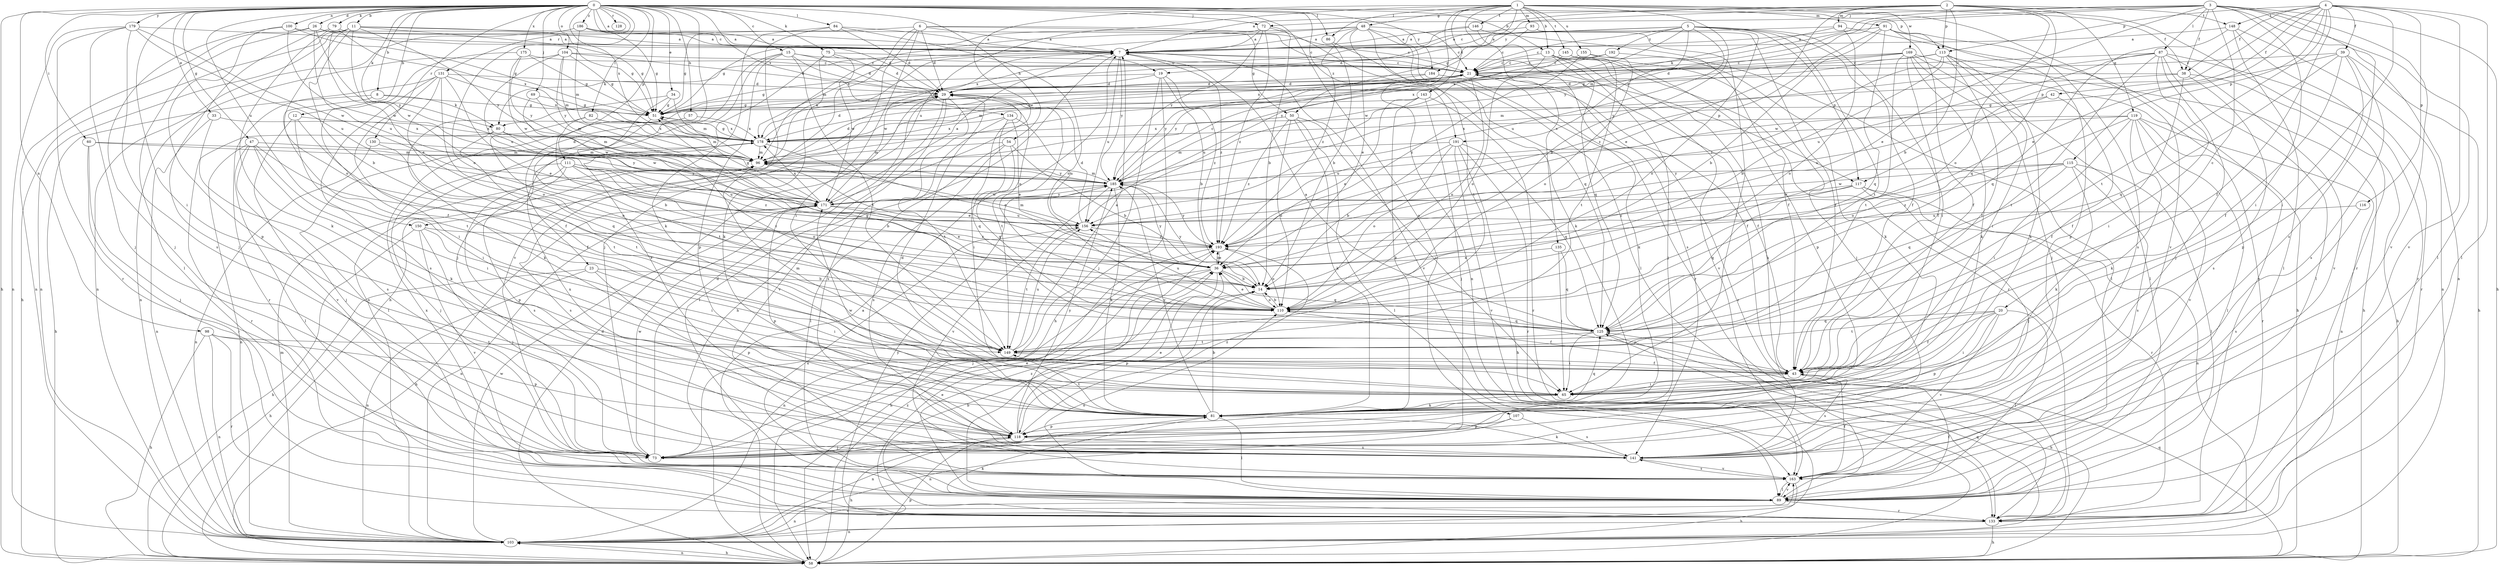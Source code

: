strict digraph  {
0;
1;
2;
3;
4;
5;
6;
7;
8;
11;
12;
13;
14;
15;
19;
20;
21;
23;
26;
29;
33;
34;
36;
38;
39;
42;
43;
47;
48;
50;
51;
54;
57;
58;
60;
65;
69;
72;
73;
75;
79;
80;
81;
82;
84;
86;
87;
89;
91;
93;
94;
96;
98;
100;
103;
104;
107;
110;
111;
113;
115;
116;
117;
118;
119;
125;
128;
130;
131;
133;
134;
135;
141;
143;
145;
146;
148;
149;
150;
155;
156;
163;
169;
171;
175;
178;
179;
184;
185;
186;
191;
192;
193;
0 -> 7  [label=a];
0 -> 8  [label=b];
0 -> 11  [label=b];
0 -> 12  [label=b];
0 -> 13  [label=b];
0 -> 15  [label=c];
0 -> 19  [label=c];
0 -> 23  [label=d];
0 -> 26  [label=d];
0 -> 33  [label=e];
0 -> 34  [label=e];
0 -> 47  [label=g];
0 -> 54  [label=h];
0 -> 57  [label=h];
0 -> 58  [label=h];
0 -> 60  [label=i];
0 -> 65  [label=i];
0 -> 69  [label=j];
0 -> 72  [label=j];
0 -> 75  [label=k];
0 -> 79  [label=k];
0 -> 80  [label=k];
0 -> 82  [label=l];
0 -> 84  [label=l];
0 -> 86  [label=l];
0 -> 98  [label=n];
0 -> 100  [label=n];
0 -> 104  [label=o];
0 -> 107  [label=o];
0 -> 110  [label=o];
0 -> 111  [label=p];
0 -> 113  [label=p];
0 -> 128  [label=r];
0 -> 130  [label=r];
0 -> 131  [label=r];
0 -> 134  [label=s];
0 -> 150  [label=u];
0 -> 175  [label=x];
0 -> 178  [label=x];
0 -> 179  [label=y];
0 -> 184  [label=y];
0 -> 186  [label=z];
0 -> 191  [label=z];
1 -> 13  [label=b];
1 -> 14  [label=b];
1 -> 38  [label=f];
1 -> 48  [label=g];
1 -> 50  [label=g];
1 -> 86  [label=l];
1 -> 91  [label=m];
1 -> 93  [label=m];
1 -> 103  [label=n];
1 -> 135  [label=s];
1 -> 143  [label=t];
1 -> 145  [label=t];
1 -> 146  [label=t];
1 -> 150  [label=u];
1 -> 155  [label=u];
1 -> 163  [label=v];
1 -> 169  [label=w];
1 -> 171  [label=w];
2 -> 7  [label=a];
2 -> 14  [label=b];
2 -> 19  [label=c];
2 -> 36  [label=e];
2 -> 94  [label=m];
2 -> 110  [label=o];
2 -> 113  [label=p];
2 -> 119  [label=q];
2 -> 125  [label=q];
2 -> 133  [label=r];
2 -> 148  [label=t];
2 -> 184  [label=y];
3 -> 20  [label=c];
3 -> 36  [label=e];
3 -> 38  [label=f];
3 -> 58  [label=h];
3 -> 65  [label=i];
3 -> 72  [label=j];
3 -> 80  [label=k];
3 -> 87  [label=l];
3 -> 89  [label=l];
3 -> 96  [label=m];
3 -> 103  [label=n];
3 -> 141  [label=s];
3 -> 163  [label=v];
3 -> 185  [label=y];
4 -> 36  [label=e];
4 -> 38  [label=f];
4 -> 39  [label=f];
4 -> 42  [label=f];
4 -> 43  [label=f];
4 -> 65  [label=i];
4 -> 89  [label=l];
4 -> 113  [label=p];
4 -> 115  [label=p];
4 -> 116  [label=p];
4 -> 117  [label=p];
4 -> 148  [label=t];
4 -> 149  [label=t];
4 -> 163  [label=v];
5 -> 7  [label=a];
5 -> 21  [label=c];
5 -> 29  [label=d];
5 -> 43  [label=f];
5 -> 65  [label=i];
5 -> 110  [label=o];
5 -> 117  [label=p];
5 -> 149  [label=t];
5 -> 156  [label=u];
5 -> 171  [label=w];
5 -> 191  [label=z];
5 -> 192  [label=z];
6 -> 7  [label=a];
6 -> 21  [label=c];
6 -> 29  [label=d];
6 -> 50  [label=g];
6 -> 51  [label=g];
6 -> 58  [label=h];
6 -> 65  [label=i];
6 -> 73  [label=j];
7 -> 21  [label=c];
7 -> 58  [label=h];
7 -> 80  [label=k];
7 -> 117  [label=p];
7 -> 156  [label=u];
7 -> 163  [label=v];
7 -> 171  [label=w];
7 -> 185  [label=y];
7 -> 193  [label=z];
8 -> 51  [label=g];
8 -> 58  [label=h];
8 -> 80  [label=k];
8 -> 149  [label=t];
11 -> 7  [label=a];
11 -> 14  [label=b];
11 -> 29  [label=d];
11 -> 36  [label=e];
11 -> 51  [label=g];
11 -> 58  [label=h];
11 -> 103  [label=n];
11 -> 110  [label=o];
11 -> 185  [label=y];
12 -> 43  [label=f];
12 -> 65  [label=i];
12 -> 163  [label=v];
12 -> 178  [label=x];
13 -> 21  [label=c];
13 -> 73  [label=j];
13 -> 110  [label=o];
13 -> 125  [label=q];
13 -> 133  [label=r];
13 -> 141  [label=s];
13 -> 163  [label=v];
14 -> 110  [label=o];
14 -> 118  [label=p];
14 -> 185  [label=y];
15 -> 21  [label=c];
15 -> 29  [label=d];
15 -> 73  [label=j];
15 -> 103  [label=n];
15 -> 110  [label=o];
15 -> 118  [label=p];
15 -> 149  [label=t];
19 -> 14  [label=b];
19 -> 29  [label=d];
19 -> 51  [label=g];
19 -> 58  [label=h];
19 -> 73  [label=j];
19 -> 193  [label=z];
20 -> 43  [label=f];
20 -> 65  [label=i];
20 -> 89  [label=l];
20 -> 118  [label=p];
20 -> 125  [label=q];
20 -> 149  [label=t];
20 -> 163  [label=v];
21 -> 29  [label=d];
21 -> 43  [label=f];
21 -> 81  [label=k];
21 -> 96  [label=m];
21 -> 110  [label=o];
21 -> 156  [label=u];
21 -> 185  [label=y];
23 -> 14  [label=b];
23 -> 58  [label=h];
23 -> 65  [label=i];
23 -> 103  [label=n];
23 -> 118  [label=p];
26 -> 7  [label=a];
26 -> 51  [label=g];
26 -> 89  [label=l];
26 -> 103  [label=n];
26 -> 156  [label=u];
26 -> 185  [label=y];
29 -> 51  [label=g];
29 -> 65  [label=i];
29 -> 89  [label=l];
29 -> 141  [label=s];
29 -> 149  [label=t];
29 -> 163  [label=v];
33 -> 103  [label=n];
33 -> 141  [label=s];
33 -> 178  [label=x];
34 -> 51  [label=g];
34 -> 81  [label=k];
34 -> 96  [label=m];
34 -> 149  [label=t];
36 -> 14  [label=b];
36 -> 73  [label=j];
36 -> 89  [label=l];
36 -> 103  [label=n];
36 -> 125  [label=q];
36 -> 185  [label=y];
36 -> 193  [label=z];
38 -> 29  [label=d];
38 -> 43  [label=f];
38 -> 58  [label=h];
38 -> 96  [label=m];
38 -> 141  [label=s];
39 -> 21  [label=c];
39 -> 43  [label=f];
39 -> 58  [label=h];
39 -> 118  [label=p];
39 -> 125  [label=q];
39 -> 141  [label=s];
39 -> 171  [label=w];
42 -> 43  [label=f];
42 -> 51  [label=g];
42 -> 156  [label=u];
43 -> 65  [label=i];
43 -> 96  [label=m];
43 -> 110  [label=o];
43 -> 141  [label=s];
47 -> 65  [label=i];
47 -> 73  [label=j];
47 -> 81  [label=k];
47 -> 89  [label=l];
47 -> 96  [label=m];
47 -> 103  [label=n];
47 -> 149  [label=t];
48 -> 7  [label=a];
48 -> 21  [label=c];
48 -> 36  [label=e];
48 -> 51  [label=g];
48 -> 89  [label=l];
48 -> 133  [label=r];
48 -> 149  [label=t];
48 -> 178  [label=x];
48 -> 193  [label=z];
50 -> 65  [label=i];
50 -> 81  [label=k];
50 -> 89  [label=l];
50 -> 110  [label=o];
50 -> 178  [label=x];
50 -> 193  [label=z];
51 -> 21  [label=c];
51 -> 149  [label=t];
51 -> 178  [label=x];
54 -> 14  [label=b];
54 -> 89  [label=l];
54 -> 96  [label=m];
54 -> 125  [label=q];
54 -> 141  [label=s];
57 -> 89  [label=l];
57 -> 178  [label=x];
58 -> 7  [label=a];
58 -> 29  [label=d];
58 -> 103  [label=n];
58 -> 118  [label=p];
58 -> 125  [label=q];
58 -> 193  [label=z];
60 -> 73  [label=j];
60 -> 96  [label=m];
60 -> 133  [label=r];
60 -> 185  [label=y];
65 -> 81  [label=k];
69 -> 51  [label=g];
69 -> 96  [label=m];
69 -> 171  [label=w];
72 -> 7  [label=a];
72 -> 14  [label=b];
72 -> 81  [label=k];
72 -> 96  [label=m];
72 -> 185  [label=y];
72 -> 193  [label=z];
73 -> 29  [label=d];
73 -> 36  [label=e];
73 -> 171  [label=w];
75 -> 21  [label=c];
75 -> 29  [label=d];
75 -> 81  [label=k];
75 -> 141  [label=s];
75 -> 171  [label=w];
79 -> 7  [label=a];
79 -> 73  [label=j];
79 -> 81  [label=k];
79 -> 171  [label=w];
79 -> 178  [label=x];
80 -> 96  [label=m];
80 -> 125  [label=q];
80 -> 133  [label=r];
80 -> 171  [label=w];
81 -> 14  [label=b];
81 -> 29  [label=d];
81 -> 89  [label=l];
81 -> 103  [label=n];
81 -> 118  [label=p];
81 -> 125  [label=q];
81 -> 149  [label=t];
81 -> 171  [label=w];
81 -> 185  [label=y];
82 -> 14  [label=b];
82 -> 96  [label=m];
82 -> 110  [label=o];
82 -> 178  [label=x];
84 -> 7  [label=a];
84 -> 29  [label=d];
84 -> 81  [label=k];
84 -> 110  [label=o];
84 -> 163  [label=v];
86 -> 14  [label=b];
86 -> 125  [label=q];
87 -> 21  [label=c];
87 -> 65  [label=i];
87 -> 73  [label=j];
87 -> 89  [label=l];
87 -> 133  [label=r];
87 -> 149  [label=t];
87 -> 156  [label=u];
87 -> 163  [label=v];
87 -> 185  [label=y];
89 -> 43  [label=f];
89 -> 103  [label=n];
89 -> 110  [label=o];
89 -> 133  [label=r];
89 -> 156  [label=u];
89 -> 163  [label=v];
89 -> 193  [label=z];
91 -> 7  [label=a];
91 -> 14  [label=b];
91 -> 43  [label=f];
91 -> 118  [label=p];
91 -> 125  [label=q];
91 -> 141  [label=s];
91 -> 193  [label=z];
93 -> 7  [label=a];
93 -> 21  [label=c];
93 -> 43  [label=f];
93 -> 65  [label=i];
94 -> 7  [label=a];
94 -> 110  [label=o];
94 -> 133  [label=r];
94 -> 178  [label=x];
96 -> 7  [label=a];
96 -> 29  [label=d];
96 -> 36  [label=e];
96 -> 141  [label=s];
96 -> 185  [label=y];
98 -> 58  [label=h];
98 -> 103  [label=n];
98 -> 118  [label=p];
98 -> 133  [label=r];
98 -> 149  [label=t];
100 -> 7  [label=a];
100 -> 51  [label=g];
100 -> 73  [label=j];
100 -> 118  [label=p];
100 -> 171  [label=w];
103 -> 58  [label=h];
103 -> 96  [label=m];
103 -> 125  [label=q];
103 -> 163  [label=v];
103 -> 171  [label=w];
104 -> 21  [label=c];
104 -> 29  [label=d];
104 -> 51  [label=g];
104 -> 96  [label=m];
104 -> 103  [label=n];
104 -> 156  [label=u];
104 -> 185  [label=y];
107 -> 103  [label=n];
107 -> 118  [label=p];
107 -> 141  [label=s];
110 -> 14  [label=b];
110 -> 36  [label=e];
110 -> 43  [label=f];
110 -> 51  [label=g];
110 -> 125  [label=q];
110 -> 156  [label=u];
111 -> 14  [label=b];
111 -> 73  [label=j];
111 -> 110  [label=o];
111 -> 118  [label=p];
111 -> 141  [label=s];
111 -> 156  [label=u];
111 -> 185  [label=y];
111 -> 193  [label=z];
113 -> 14  [label=b];
113 -> 21  [label=c];
113 -> 43  [label=f];
113 -> 58  [label=h];
113 -> 65  [label=i];
113 -> 81  [label=k];
113 -> 178  [label=x];
113 -> 193  [label=z];
115 -> 81  [label=k];
115 -> 89  [label=l];
115 -> 125  [label=q];
115 -> 141  [label=s];
115 -> 171  [label=w];
115 -> 185  [label=y];
115 -> 193  [label=z];
116 -> 141  [label=s];
116 -> 156  [label=u];
117 -> 73  [label=j];
117 -> 103  [label=n];
117 -> 125  [label=q];
117 -> 133  [label=r];
117 -> 171  [label=w];
117 -> 193  [label=z];
118 -> 36  [label=e];
118 -> 58  [label=h];
118 -> 73  [label=j];
118 -> 141  [label=s];
118 -> 178  [label=x];
118 -> 185  [label=y];
118 -> 193  [label=z];
119 -> 65  [label=i];
119 -> 81  [label=k];
119 -> 89  [label=l];
119 -> 103  [label=n];
119 -> 110  [label=o];
119 -> 133  [label=r];
119 -> 156  [label=u];
119 -> 163  [label=v];
119 -> 178  [label=x];
125 -> 7  [label=a];
125 -> 58  [label=h];
125 -> 65  [label=i];
125 -> 149  [label=t];
130 -> 96  [label=m];
130 -> 103  [label=n];
130 -> 149  [label=t];
131 -> 29  [label=d];
131 -> 36  [label=e];
131 -> 43  [label=f];
131 -> 65  [label=i];
131 -> 110  [label=o];
131 -> 133  [label=r];
131 -> 141  [label=s];
131 -> 178  [label=x];
133 -> 14  [label=b];
133 -> 21  [label=c];
133 -> 36  [label=e];
133 -> 58  [label=h];
133 -> 81  [label=k];
133 -> 103  [label=n];
133 -> 185  [label=y];
134 -> 36  [label=e];
134 -> 125  [label=q];
134 -> 149  [label=t];
134 -> 156  [label=u];
134 -> 178  [label=x];
135 -> 36  [label=e];
135 -> 65  [label=i];
135 -> 125  [label=q];
141 -> 81  [label=k];
141 -> 163  [label=v];
143 -> 36  [label=e];
143 -> 51  [label=g];
143 -> 73  [label=j];
143 -> 81  [label=k];
143 -> 133  [label=r];
145 -> 21  [label=c];
145 -> 73  [label=j];
145 -> 118  [label=p];
145 -> 149  [label=t];
145 -> 185  [label=y];
146 -> 7  [label=a];
146 -> 43  [label=f];
146 -> 141  [label=s];
146 -> 178  [label=x];
148 -> 7  [label=a];
148 -> 89  [label=l];
148 -> 103  [label=n];
148 -> 125  [label=q];
148 -> 133  [label=r];
149 -> 7  [label=a];
149 -> 43  [label=f];
149 -> 156  [label=u];
150 -> 58  [label=h];
150 -> 65  [label=i];
150 -> 73  [label=j];
150 -> 163  [label=v];
150 -> 193  [label=z];
155 -> 21  [label=c];
155 -> 81  [label=k];
155 -> 110  [label=o];
155 -> 193  [label=z];
156 -> 29  [label=d];
156 -> 149  [label=t];
156 -> 193  [label=z];
163 -> 43  [label=f];
163 -> 58  [label=h];
163 -> 89  [label=l];
163 -> 141  [label=s];
163 -> 178  [label=x];
169 -> 21  [label=c];
169 -> 29  [label=d];
169 -> 43  [label=f];
169 -> 51  [label=g];
169 -> 58  [label=h];
169 -> 73  [label=j];
169 -> 81  [label=k];
169 -> 89  [label=l];
169 -> 149  [label=t];
171 -> 7  [label=a];
171 -> 36  [label=e];
171 -> 51  [label=g];
171 -> 58  [label=h];
171 -> 103  [label=n];
171 -> 118  [label=p];
171 -> 156  [label=u];
171 -> 178  [label=x];
171 -> 185  [label=y];
175 -> 21  [label=c];
175 -> 43  [label=f];
175 -> 51  [label=g];
175 -> 171  [label=w];
175 -> 185  [label=y];
178 -> 29  [label=d];
178 -> 36  [label=e];
178 -> 51  [label=g];
178 -> 96  [label=m];
179 -> 7  [label=a];
179 -> 73  [label=j];
179 -> 103  [label=n];
179 -> 133  [label=r];
179 -> 141  [label=s];
179 -> 156  [label=u];
179 -> 171  [label=w];
184 -> 29  [label=d];
184 -> 43  [label=f];
184 -> 185  [label=y];
185 -> 21  [label=c];
185 -> 81  [label=k];
185 -> 96  [label=m];
185 -> 163  [label=v];
185 -> 171  [label=w];
186 -> 7  [label=a];
186 -> 21  [label=c];
186 -> 51  [label=g];
186 -> 96  [label=m];
186 -> 103  [label=n];
191 -> 14  [label=b];
191 -> 58  [label=h];
191 -> 96  [label=m];
191 -> 110  [label=o];
191 -> 125  [label=q];
191 -> 133  [label=r];
191 -> 163  [label=v];
192 -> 21  [label=c];
192 -> 89  [label=l];
192 -> 178  [label=x];
193 -> 36  [label=e];
193 -> 58  [label=h];
193 -> 96  [label=m];
193 -> 110  [label=o];
193 -> 185  [label=y];
}
